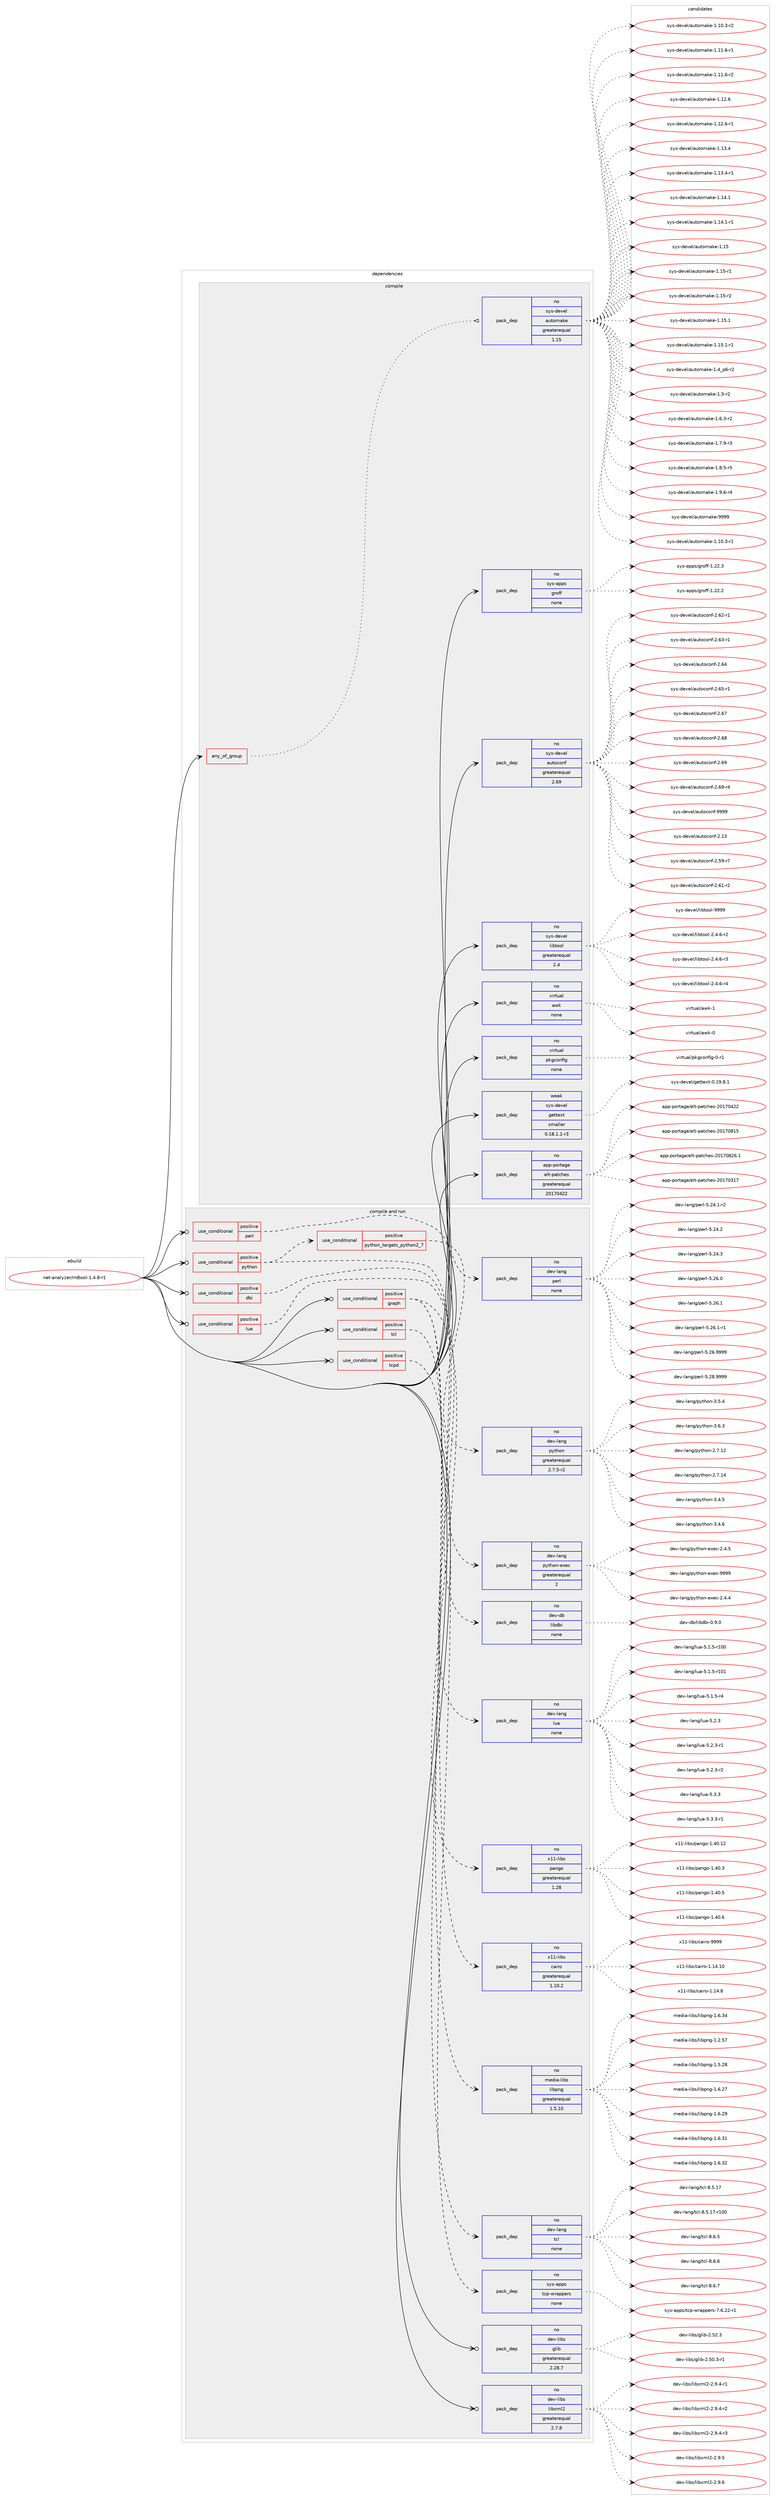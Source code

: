 digraph prolog {

# *************
# Graph options
# *************

newrank=true;
concentrate=true;
compound=true;
graph [rankdir=LR,fontname=Helvetica,fontsize=10,ranksep=1.5];#, ranksep=2.5, nodesep=0.2];
edge  [arrowhead=vee];
node  [fontname=Helvetica,fontsize=10];

# **********
# The ebuild
# **********

subgraph cluster_leftcol {
color=gray;
rank=same;
label=<<i>ebuild</i>>;
id [label="net-analyzer/rrdtool-1.4.8-r1", color=red, width=4, href="../net-analyzer/rrdtool-1.4.8-r1.svg"];
}

# ****************
# The dependencies
# ****************

subgraph cluster_midcol {
color=gray;
label=<<i>dependencies</i>>;
subgraph cluster_compile {
fillcolor="#eeeeee";
style=filled;
label=<<i>compile</i>>;
subgraph any6421 {
dependency403122 [label=<<TABLE BORDER="0" CELLBORDER="1" CELLSPACING="0" CELLPADDING="4"><TR><TD CELLPADDING="10">any_of_group</TD></TR></TABLE>>, shape=none, color=red];subgraph pack297144 {
dependency403123 [label=<<TABLE BORDER="0" CELLBORDER="1" CELLSPACING="0" CELLPADDING="4" WIDTH="220"><TR><TD ROWSPAN="6" CELLPADDING="30">pack_dep</TD></TR><TR><TD WIDTH="110">no</TD></TR><TR><TD>sys-devel</TD></TR><TR><TD>automake</TD></TR><TR><TD>greaterequal</TD></TR><TR><TD>1.15</TD></TR></TABLE>>, shape=none, color=blue];
}
dependency403122:e -> dependency403123:w [weight=20,style="dotted",arrowhead="oinv"];
}
id:e -> dependency403122:w [weight=20,style="solid",arrowhead="vee"];
subgraph pack297145 {
dependency403124 [label=<<TABLE BORDER="0" CELLBORDER="1" CELLSPACING="0" CELLPADDING="4" WIDTH="220"><TR><TD ROWSPAN="6" CELLPADDING="30">pack_dep</TD></TR><TR><TD WIDTH="110">no</TD></TR><TR><TD>app-portage</TD></TR><TR><TD>elt-patches</TD></TR><TR><TD>greaterequal</TD></TR><TR><TD>20170422</TD></TR></TABLE>>, shape=none, color=blue];
}
id:e -> dependency403124:w [weight=20,style="solid",arrowhead="vee"];
subgraph pack297146 {
dependency403125 [label=<<TABLE BORDER="0" CELLBORDER="1" CELLSPACING="0" CELLPADDING="4" WIDTH="220"><TR><TD ROWSPAN="6" CELLPADDING="30">pack_dep</TD></TR><TR><TD WIDTH="110">no</TD></TR><TR><TD>sys-apps</TD></TR><TR><TD>groff</TD></TR><TR><TD>none</TD></TR><TR><TD></TD></TR></TABLE>>, shape=none, color=blue];
}
id:e -> dependency403125:w [weight=20,style="solid",arrowhead="vee"];
subgraph pack297147 {
dependency403126 [label=<<TABLE BORDER="0" CELLBORDER="1" CELLSPACING="0" CELLPADDING="4" WIDTH="220"><TR><TD ROWSPAN="6" CELLPADDING="30">pack_dep</TD></TR><TR><TD WIDTH="110">no</TD></TR><TR><TD>sys-devel</TD></TR><TR><TD>autoconf</TD></TR><TR><TD>greaterequal</TD></TR><TR><TD>2.69</TD></TR></TABLE>>, shape=none, color=blue];
}
id:e -> dependency403126:w [weight=20,style="solid",arrowhead="vee"];
subgraph pack297148 {
dependency403127 [label=<<TABLE BORDER="0" CELLBORDER="1" CELLSPACING="0" CELLPADDING="4" WIDTH="220"><TR><TD ROWSPAN="6" CELLPADDING="30">pack_dep</TD></TR><TR><TD WIDTH="110">no</TD></TR><TR><TD>sys-devel</TD></TR><TR><TD>libtool</TD></TR><TR><TD>greaterequal</TD></TR><TR><TD>2.4</TD></TR></TABLE>>, shape=none, color=blue];
}
id:e -> dependency403127:w [weight=20,style="solid",arrowhead="vee"];
subgraph pack297149 {
dependency403128 [label=<<TABLE BORDER="0" CELLBORDER="1" CELLSPACING="0" CELLPADDING="4" WIDTH="220"><TR><TD ROWSPAN="6" CELLPADDING="30">pack_dep</TD></TR><TR><TD WIDTH="110">no</TD></TR><TR><TD>virtual</TD></TR><TR><TD>awk</TD></TR><TR><TD>none</TD></TR><TR><TD></TD></TR></TABLE>>, shape=none, color=blue];
}
id:e -> dependency403128:w [weight=20,style="solid",arrowhead="vee"];
subgraph pack297150 {
dependency403129 [label=<<TABLE BORDER="0" CELLBORDER="1" CELLSPACING="0" CELLPADDING="4" WIDTH="220"><TR><TD ROWSPAN="6" CELLPADDING="30">pack_dep</TD></TR><TR><TD WIDTH="110">no</TD></TR><TR><TD>virtual</TD></TR><TR><TD>pkgconfig</TD></TR><TR><TD>none</TD></TR><TR><TD></TD></TR></TABLE>>, shape=none, color=blue];
}
id:e -> dependency403129:w [weight=20,style="solid",arrowhead="vee"];
subgraph pack297151 {
dependency403130 [label=<<TABLE BORDER="0" CELLBORDER="1" CELLSPACING="0" CELLPADDING="4" WIDTH="220"><TR><TD ROWSPAN="6" CELLPADDING="30">pack_dep</TD></TR><TR><TD WIDTH="110">weak</TD></TR><TR><TD>sys-devel</TD></TR><TR><TD>gettext</TD></TR><TR><TD>smaller</TD></TR><TR><TD>0.18.1.1-r3</TD></TR></TABLE>>, shape=none, color=blue];
}
id:e -> dependency403130:w [weight=20,style="solid",arrowhead="vee"];
}
subgraph cluster_compileandrun {
fillcolor="#eeeeee";
style=filled;
label=<<i>compile and run</i>>;
subgraph cond99371 {
dependency403131 [label=<<TABLE BORDER="0" CELLBORDER="1" CELLSPACING="0" CELLPADDING="4"><TR><TD ROWSPAN="3" CELLPADDING="10">use_conditional</TD></TR><TR><TD>positive</TD></TR><TR><TD>dbi</TD></TR></TABLE>>, shape=none, color=red];
subgraph pack297152 {
dependency403132 [label=<<TABLE BORDER="0" CELLBORDER="1" CELLSPACING="0" CELLPADDING="4" WIDTH="220"><TR><TD ROWSPAN="6" CELLPADDING="30">pack_dep</TD></TR><TR><TD WIDTH="110">no</TD></TR><TR><TD>dev-db</TD></TR><TR><TD>libdbi</TD></TR><TR><TD>none</TD></TR><TR><TD></TD></TR></TABLE>>, shape=none, color=blue];
}
dependency403131:e -> dependency403132:w [weight=20,style="dashed",arrowhead="vee"];
}
id:e -> dependency403131:w [weight=20,style="solid",arrowhead="odotvee"];
subgraph cond99372 {
dependency403133 [label=<<TABLE BORDER="0" CELLBORDER="1" CELLSPACING="0" CELLPADDING="4"><TR><TD ROWSPAN="3" CELLPADDING="10">use_conditional</TD></TR><TR><TD>positive</TD></TR><TR><TD>graph</TD></TR></TABLE>>, shape=none, color=red];
subgraph pack297153 {
dependency403134 [label=<<TABLE BORDER="0" CELLBORDER="1" CELLSPACING="0" CELLPADDING="4" WIDTH="220"><TR><TD ROWSPAN="6" CELLPADDING="30">pack_dep</TD></TR><TR><TD WIDTH="110">no</TD></TR><TR><TD>media-libs</TD></TR><TR><TD>libpng</TD></TR><TR><TD>greaterequal</TD></TR><TR><TD>1.5.10</TD></TR></TABLE>>, shape=none, color=blue];
}
dependency403133:e -> dependency403134:w [weight=20,style="dashed",arrowhead="vee"];
subgraph pack297154 {
dependency403135 [label=<<TABLE BORDER="0" CELLBORDER="1" CELLSPACING="0" CELLPADDING="4" WIDTH="220"><TR><TD ROWSPAN="6" CELLPADDING="30">pack_dep</TD></TR><TR><TD WIDTH="110">no</TD></TR><TR><TD>x11-libs</TD></TR><TR><TD>cairo</TD></TR><TR><TD>greaterequal</TD></TR><TR><TD>1.10.2</TD></TR></TABLE>>, shape=none, color=blue];
}
dependency403133:e -> dependency403135:w [weight=20,style="dashed",arrowhead="vee"];
subgraph pack297155 {
dependency403136 [label=<<TABLE BORDER="0" CELLBORDER="1" CELLSPACING="0" CELLPADDING="4" WIDTH="220"><TR><TD ROWSPAN="6" CELLPADDING="30">pack_dep</TD></TR><TR><TD WIDTH="110">no</TD></TR><TR><TD>x11-libs</TD></TR><TR><TD>pango</TD></TR><TR><TD>greaterequal</TD></TR><TR><TD>1.28</TD></TR></TABLE>>, shape=none, color=blue];
}
dependency403133:e -> dependency403136:w [weight=20,style="dashed",arrowhead="vee"];
}
id:e -> dependency403133:w [weight=20,style="solid",arrowhead="odotvee"];
subgraph cond99373 {
dependency403137 [label=<<TABLE BORDER="0" CELLBORDER="1" CELLSPACING="0" CELLPADDING="4"><TR><TD ROWSPAN="3" CELLPADDING="10">use_conditional</TD></TR><TR><TD>positive</TD></TR><TR><TD>lua</TD></TR></TABLE>>, shape=none, color=red];
subgraph pack297156 {
dependency403138 [label=<<TABLE BORDER="0" CELLBORDER="1" CELLSPACING="0" CELLPADDING="4" WIDTH="220"><TR><TD ROWSPAN="6" CELLPADDING="30">pack_dep</TD></TR><TR><TD WIDTH="110">no</TD></TR><TR><TD>dev-lang</TD></TR><TR><TD>lua</TD></TR><TR><TD>none</TD></TR><TR><TD></TD></TR></TABLE>>, shape=none, color=blue];
}
dependency403137:e -> dependency403138:w [weight=20,style="dashed",arrowhead="vee"];
}
id:e -> dependency403137:w [weight=20,style="solid",arrowhead="odotvee"];
subgraph cond99374 {
dependency403139 [label=<<TABLE BORDER="0" CELLBORDER="1" CELLSPACING="0" CELLPADDING="4"><TR><TD ROWSPAN="3" CELLPADDING="10">use_conditional</TD></TR><TR><TD>positive</TD></TR><TR><TD>perl</TD></TR></TABLE>>, shape=none, color=red];
subgraph pack297157 {
dependency403140 [label=<<TABLE BORDER="0" CELLBORDER="1" CELLSPACING="0" CELLPADDING="4" WIDTH="220"><TR><TD ROWSPAN="6" CELLPADDING="30">pack_dep</TD></TR><TR><TD WIDTH="110">no</TD></TR><TR><TD>dev-lang</TD></TR><TR><TD>perl</TD></TR><TR><TD>none</TD></TR><TR><TD></TD></TR></TABLE>>, shape=none, color=blue];
}
dependency403139:e -> dependency403140:w [weight=20,style="dashed",arrowhead="vee"];
}
id:e -> dependency403139:w [weight=20,style="solid",arrowhead="odotvee"];
subgraph cond99375 {
dependency403141 [label=<<TABLE BORDER="0" CELLBORDER="1" CELLSPACING="0" CELLPADDING="4"><TR><TD ROWSPAN="3" CELLPADDING="10">use_conditional</TD></TR><TR><TD>positive</TD></TR><TR><TD>python</TD></TR></TABLE>>, shape=none, color=red];
subgraph cond99376 {
dependency403142 [label=<<TABLE BORDER="0" CELLBORDER="1" CELLSPACING="0" CELLPADDING="4"><TR><TD ROWSPAN="3" CELLPADDING="10">use_conditional</TD></TR><TR><TD>positive</TD></TR><TR><TD>python_targets_python2_7</TD></TR></TABLE>>, shape=none, color=red];
subgraph pack297158 {
dependency403143 [label=<<TABLE BORDER="0" CELLBORDER="1" CELLSPACING="0" CELLPADDING="4" WIDTH="220"><TR><TD ROWSPAN="6" CELLPADDING="30">pack_dep</TD></TR><TR><TD WIDTH="110">no</TD></TR><TR><TD>dev-lang</TD></TR><TR><TD>python</TD></TR><TR><TD>greaterequal</TD></TR><TR><TD>2.7.5-r2</TD></TR></TABLE>>, shape=none, color=blue];
}
dependency403142:e -> dependency403143:w [weight=20,style="dashed",arrowhead="vee"];
}
dependency403141:e -> dependency403142:w [weight=20,style="dashed",arrowhead="vee"];
subgraph pack297159 {
dependency403144 [label=<<TABLE BORDER="0" CELLBORDER="1" CELLSPACING="0" CELLPADDING="4" WIDTH="220"><TR><TD ROWSPAN="6" CELLPADDING="30">pack_dep</TD></TR><TR><TD WIDTH="110">no</TD></TR><TR><TD>dev-lang</TD></TR><TR><TD>python-exec</TD></TR><TR><TD>greaterequal</TD></TR><TR><TD>2</TD></TR></TABLE>>, shape=none, color=blue];
}
dependency403141:e -> dependency403144:w [weight=20,style="dashed",arrowhead="vee"];
}
id:e -> dependency403141:w [weight=20,style="solid",arrowhead="odotvee"];
subgraph cond99377 {
dependency403145 [label=<<TABLE BORDER="0" CELLBORDER="1" CELLSPACING="0" CELLPADDING="4"><TR><TD ROWSPAN="3" CELLPADDING="10">use_conditional</TD></TR><TR><TD>positive</TD></TR><TR><TD>tcl</TD></TR></TABLE>>, shape=none, color=red];
subgraph pack297160 {
dependency403146 [label=<<TABLE BORDER="0" CELLBORDER="1" CELLSPACING="0" CELLPADDING="4" WIDTH="220"><TR><TD ROWSPAN="6" CELLPADDING="30">pack_dep</TD></TR><TR><TD WIDTH="110">no</TD></TR><TR><TD>dev-lang</TD></TR><TR><TD>tcl</TD></TR><TR><TD>none</TD></TR><TR><TD></TD></TR></TABLE>>, shape=none, color=blue];
}
dependency403145:e -> dependency403146:w [weight=20,style="dashed",arrowhead="vee"];
}
id:e -> dependency403145:w [weight=20,style="solid",arrowhead="odotvee"];
subgraph cond99378 {
dependency403147 [label=<<TABLE BORDER="0" CELLBORDER="1" CELLSPACING="0" CELLPADDING="4"><TR><TD ROWSPAN="3" CELLPADDING="10">use_conditional</TD></TR><TR><TD>positive</TD></TR><TR><TD>tcpd</TD></TR></TABLE>>, shape=none, color=red];
subgraph pack297161 {
dependency403148 [label=<<TABLE BORDER="0" CELLBORDER="1" CELLSPACING="0" CELLPADDING="4" WIDTH="220"><TR><TD ROWSPAN="6" CELLPADDING="30">pack_dep</TD></TR><TR><TD WIDTH="110">no</TD></TR><TR><TD>sys-apps</TD></TR><TR><TD>tcp-wrappers</TD></TR><TR><TD>none</TD></TR><TR><TD></TD></TR></TABLE>>, shape=none, color=blue];
}
dependency403147:e -> dependency403148:w [weight=20,style="dashed",arrowhead="vee"];
}
id:e -> dependency403147:w [weight=20,style="solid",arrowhead="odotvee"];
subgraph pack297162 {
dependency403149 [label=<<TABLE BORDER="0" CELLBORDER="1" CELLSPACING="0" CELLPADDING="4" WIDTH="220"><TR><TD ROWSPAN="6" CELLPADDING="30">pack_dep</TD></TR><TR><TD WIDTH="110">no</TD></TR><TR><TD>dev-libs</TD></TR><TR><TD>glib</TD></TR><TR><TD>greaterequal</TD></TR><TR><TD>2.28.7</TD></TR></TABLE>>, shape=none, color=blue];
}
id:e -> dependency403149:w [weight=20,style="solid",arrowhead="odotvee"];
subgraph pack297163 {
dependency403150 [label=<<TABLE BORDER="0" CELLBORDER="1" CELLSPACING="0" CELLPADDING="4" WIDTH="220"><TR><TD ROWSPAN="6" CELLPADDING="30">pack_dep</TD></TR><TR><TD WIDTH="110">no</TD></TR><TR><TD>dev-libs</TD></TR><TR><TD>libxml2</TD></TR><TR><TD>greaterequal</TD></TR><TR><TD>2.7.8</TD></TR></TABLE>>, shape=none, color=blue];
}
id:e -> dependency403150:w [weight=20,style="solid",arrowhead="odotvee"];
}
subgraph cluster_run {
fillcolor="#eeeeee";
style=filled;
label=<<i>run</i>>;
}
}

# **************
# The candidates
# **************

subgraph cluster_choices {
rank=same;
color=gray;
label=<<i>candidates</i>>;

subgraph choice297144 {
color=black;
nodesep=1;
choice11512111545100101118101108479711711611110997107101454946494846514511449 [label="sys-devel/automake-1.10.3-r1", color=red, width=4,href="../sys-devel/automake-1.10.3-r1.svg"];
choice11512111545100101118101108479711711611110997107101454946494846514511450 [label="sys-devel/automake-1.10.3-r2", color=red, width=4,href="../sys-devel/automake-1.10.3-r2.svg"];
choice11512111545100101118101108479711711611110997107101454946494946544511449 [label="sys-devel/automake-1.11.6-r1", color=red, width=4,href="../sys-devel/automake-1.11.6-r1.svg"];
choice11512111545100101118101108479711711611110997107101454946494946544511450 [label="sys-devel/automake-1.11.6-r2", color=red, width=4,href="../sys-devel/automake-1.11.6-r2.svg"];
choice1151211154510010111810110847971171161111099710710145494649504654 [label="sys-devel/automake-1.12.6", color=red, width=4,href="../sys-devel/automake-1.12.6.svg"];
choice11512111545100101118101108479711711611110997107101454946495046544511449 [label="sys-devel/automake-1.12.6-r1", color=red, width=4,href="../sys-devel/automake-1.12.6-r1.svg"];
choice1151211154510010111810110847971171161111099710710145494649514652 [label="sys-devel/automake-1.13.4", color=red, width=4,href="../sys-devel/automake-1.13.4.svg"];
choice11512111545100101118101108479711711611110997107101454946495146524511449 [label="sys-devel/automake-1.13.4-r1", color=red, width=4,href="../sys-devel/automake-1.13.4-r1.svg"];
choice1151211154510010111810110847971171161111099710710145494649524649 [label="sys-devel/automake-1.14.1", color=red, width=4,href="../sys-devel/automake-1.14.1.svg"];
choice11512111545100101118101108479711711611110997107101454946495246494511449 [label="sys-devel/automake-1.14.1-r1", color=red, width=4,href="../sys-devel/automake-1.14.1-r1.svg"];
choice115121115451001011181011084797117116111109971071014549464953 [label="sys-devel/automake-1.15", color=red, width=4,href="../sys-devel/automake-1.15.svg"];
choice1151211154510010111810110847971171161111099710710145494649534511449 [label="sys-devel/automake-1.15-r1", color=red, width=4,href="../sys-devel/automake-1.15-r1.svg"];
choice1151211154510010111810110847971171161111099710710145494649534511450 [label="sys-devel/automake-1.15-r2", color=red, width=4,href="../sys-devel/automake-1.15-r2.svg"];
choice1151211154510010111810110847971171161111099710710145494649534649 [label="sys-devel/automake-1.15.1", color=red, width=4,href="../sys-devel/automake-1.15.1.svg"];
choice11512111545100101118101108479711711611110997107101454946495346494511449 [label="sys-devel/automake-1.15.1-r1", color=red, width=4,href="../sys-devel/automake-1.15.1-r1.svg"];
choice115121115451001011181011084797117116111109971071014549465295112544511450 [label="sys-devel/automake-1.4_p6-r2", color=red, width=4,href="../sys-devel/automake-1.4_p6-r2.svg"];
choice11512111545100101118101108479711711611110997107101454946534511450 [label="sys-devel/automake-1.5-r2", color=red, width=4,href="../sys-devel/automake-1.5-r2.svg"];
choice115121115451001011181011084797117116111109971071014549465446514511450 [label="sys-devel/automake-1.6.3-r2", color=red, width=4,href="../sys-devel/automake-1.6.3-r2.svg"];
choice115121115451001011181011084797117116111109971071014549465546574511451 [label="sys-devel/automake-1.7.9-r3", color=red, width=4,href="../sys-devel/automake-1.7.9-r3.svg"];
choice115121115451001011181011084797117116111109971071014549465646534511453 [label="sys-devel/automake-1.8.5-r5", color=red, width=4,href="../sys-devel/automake-1.8.5-r5.svg"];
choice115121115451001011181011084797117116111109971071014549465746544511452 [label="sys-devel/automake-1.9.6-r4", color=red, width=4,href="../sys-devel/automake-1.9.6-r4.svg"];
choice115121115451001011181011084797117116111109971071014557575757 [label="sys-devel/automake-9999", color=red, width=4,href="../sys-devel/automake-9999.svg"];
dependency403123:e -> choice11512111545100101118101108479711711611110997107101454946494846514511449:w [style=dotted,weight="100"];
dependency403123:e -> choice11512111545100101118101108479711711611110997107101454946494846514511450:w [style=dotted,weight="100"];
dependency403123:e -> choice11512111545100101118101108479711711611110997107101454946494946544511449:w [style=dotted,weight="100"];
dependency403123:e -> choice11512111545100101118101108479711711611110997107101454946494946544511450:w [style=dotted,weight="100"];
dependency403123:e -> choice1151211154510010111810110847971171161111099710710145494649504654:w [style=dotted,weight="100"];
dependency403123:e -> choice11512111545100101118101108479711711611110997107101454946495046544511449:w [style=dotted,weight="100"];
dependency403123:e -> choice1151211154510010111810110847971171161111099710710145494649514652:w [style=dotted,weight="100"];
dependency403123:e -> choice11512111545100101118101108479711711611110997107101454946495146524511449:w [style=dotted,weight="100"];
dependency403123:e -> choice1151211154510010111810110847971171161111099710710145494649524649:w [style=dotted,weight="100"];
dependency403123:e -> choice11512111545100101118101108479711711611110997107101454946495246494511449:w [style=dotted,weight="100"];
dependency403123:e -> choice115121115451001011181011084797117116111109971071014549464953:w [style=dotted,weight="100"];
dependency403123:e -> choice1151211154510010111810110847971171161111099710710145494649534511449:w [style=dotted,weight="100"];
dependency403123:e -> choice1151211154510010111810110847971171161111099710710145494649534511450:w [style=dotted,weight="100"];
dependency403123:e -> choice1151211154510010111810110847971171161111099710710145494649534649:w [style=dotted,weight="100"];
dependency403123:e -> choice11512111545100101118101108479711711611110997107101454946495346494511449:w [style=dotted,weight="100"];
dependency403123:e -> choice115121115451001011181011084797117116111109971071014549465295112544511450:w [style=dotted,weight="100"];
dependency403123:e -> choice11512111545100101118101108479711711611110997107101454946534511450:w [style=dotted,weight="100"];
dependency403123:e -> choice115121115451001011181011084797117116111109971071014549465446514511450:w [style=dotted,weight="100"];
dependency403123:e -> choice115121115451001011181011084797117116111109971071014549465546574511451:w [style=dotted,weight="100"];
dependency403123:e -> choice115121115451001011181011084797117116111109971071014549465646534511453:w [style=dotted,weight="100"];
dependency403123:e -> choice115121115451001011181011084797117116111109971071014549465746544511452:w [style=dotted,weight="100"];
dependency403123:e -> choice115121115451001011181011084797117116111109971071014557575757:w [style=dotted,weight="100"];
}
subgraph choice297145 {
color=black;
nodesep=1;
choice97112112451121111141169710310147101108116451129711699104101115455048495548514955 [label="app-portage/elt-patches-20170317", color=red, width=4,href="../app-portage/elt-patches-20170317.svg"];
choice97112112451121111141169710310147101108116451129711699104101115455048495548525050 [label="app-portage/elt-patches-20170422", color=red, width=4,href="../app-portage/elt-patches-20170422.svg"];
choice97112112451121111141169710310147101108116451129711699104101115455048495548564953 [label="app-portage/elt-patches-20170815", color=red, width=4,href="../app-portage/elt-patches-20170815.svg"];
choice971121124511211111411697103101471011081164511297116991041011154550484955485650544649 [label="app-portage/elt-patches-20170826.1", color=red, width=4,href="../app-portage/elt-patches-20170826.1.svg"];
dependency403124:e -> choice97112112451121111141169710310147101108116451129711699104101115455048495548514955:w [style=dotted,weight="100"];
dependency403124:e -> choice97112112451121111141169710310147101108116451129711699104101115455048495548525050:w [style=dotted,weight="100"];
dependency403124:e -> choice97112112451121111141169710310147101108116451129711699104101115455048495548564953:w [style=dotted,weight="100"];
dependency403124:e -> choice971121124511211111411697103101471011081164511297116991041011154550484955485650544649:w [style=dotted,weight="100"];
}
subgraph choice297146 {
color=black;
nodesep=1;
choice11512111545971121121154710311411110210245494650504650 [label="sys-apps/groff-1.22.2", color=red, width=4,href="../sys-apps/groff-1.22.2.svg"];
choice11512111545971121121154710311411110210245494650504651 [label="sys-apps/groff-1.22.3", color=red, width=4,href="../sys-apps/groff-1.22.3.svg"];
dependency403125:e -> choice11512111545971121121154710311411110210245494650504650:w [style=dotted,weight="100"];
dependency403125:e -> choice11512111545971121121154710311411110210245494650504651:w [style=dotted,weight="100"];
}
subgraph choice297147 {
color=black;
nodesep=1;
choice115121115451001011181011084797117116111991111101024550464951 [label="sys-devel/autoconf-2.13", color=red, width=4,href="../sys-devel/autoconf-2.13.svg"];
choice1151211154510010111810110847971171161119911111010245504653574511455 [label="sys-devel/autoconf-2.59-r7", color=red, width=4,href="../sys-devel/autoconf-2.59-r7.svg"];
choice1151211154510010111810110847971171161119911111010245504654494511450 [label="sys-devel/autoconf-2.61-r2", color=red, width=4,href="../sys-devel/autoconf-2.61-r2.svg"];
choice1151211154510010111810110847971171161119911111010245504654504511449 [label="sys-devel/autoconf-2.62-r1", color=red, width=4,href="../sys-devel/autoconf-2.62-r1.svg"];
choice1151211154510010111810110847971171161119911111010245504654514511449 [label="sys-devel/autoconf-2.63-r1", color=red, width=4,href="../sys-devel/autoconf-2.63-r1.svg"];
choice115121115451001011181011084797117116111991111101024550465452 [label="sys-devel/autoconf-2.64", color=red, width=4,href="../sys-devel/autoconf-2.64.svg"];
choice1151211154510010111810110847971171161119911111010245504654534511449 [label="sys-devel/autoconf-2.65-r1", color=red, width=4,href="../sys-devel/autoconf-2.65-r1.svg"];
choice115121115451001011181011084797117116111991111101024550465455 [label="sys-devel/autoconf-2.67", color=red, width=4,href="../sys-devel/autoconf-2.67.svg"];
choice115121115451001011181011084797117116111991111101024550465456 [label="sys-devel/autoconf-2.68", color=red, width=4,href="../sys-devel/autoconf-2.68.svg"];
choice115121115451001011181011084797117116111991111101024550465457 [label="sys-devel/autoconf-2.69", color=red, width=4,href="../sys-devel/autoconf-2.69.svg"];
choice1151211154510010111810110847971171161119911111010245504654574511452 [label="sys-devel/autoconf-2.69-r4", color=red, width=4,href="../sys-devel/autoconf-2.69-r4.svg"];
choice115121115451001011181011084797117116111991111101024557575757 [label="sys-devel/autoconf-9999", color=red, width=4,href="../sys-devel/autoconf-9999.svg"];
dependency403126:e -> choice115121115451001011181011084797117116111991111101024550464951:w [style=dotted,weight="100"];
dependency403126:e -> choice1151211154510010111810110847971171161119911111010245504653574511455:w [style=dotted,weight="100"];
dependency403126:e -> choice1151211154510010111810110847971171161119911111010245504654494511450:w [style=dotted,weight="100"];
dependency403126:e -> choice1151211154510010111810110847971171161119911111010245504654504511449:w [style=dotted,weight="100"];
dependency403126:e -> choice1151211154510010111810110847971171161119911111010245504654514511449:w [style=dotted,weight="100"];
dependency403126:e -> choice115121115451001011181011084797117116111991111101024550465452:w [style=dotted,weight="100"];
dependency403126:e -> choice1151211154510010111810110847971171161119911111010245504654534511449:w [style=dotted,weight="100"];
dependency403126:e -> choice115121115451001011181011084797117116111991111101024550465455:w [style=dotted,weight="100"];
dependency403126:e -> choice115121115451001011181011084797117116111991111101024550465456:w [style=dotted,weight="100"];
dependency403126:e -> choice115121115451001011181011084797117116111991111101024550465457:w [style=dotted,weight="100"];
dependency403126:e -> choice1151211154510010111810110847971171161119911111010245504654574511452:w [style=dotted,weight="100"];
dependency403126:e -> choice115121115451001011181011084797117116111991111101024557575757:w [style=dotted,weight="100"];
}
subgraph choice297148 {
color=black;
nodesep=1;
choice1151211154510010111810110847108105981161111111084550465246544511450 [label="sys-devel/libtool-2.4.6-r2", color=red, width=4,href="../sys-devel/libtool-2.4.6-r2.svg"];
choice1151211154510010111810110847108105981161111111084550465246544511451 [label="sys-devel/libtool-2.4.6-r3", color=red, width=4,href="../sys-devel/libtool-2.4.6-r3.svg"];
choice1151211154510010111810110847108105981161111111084550465246544511452 [label="sys-devel/libtool-2.4.6-r4", color=red, width=4,href="../sys-devel/libtool-2.4.6-r4.svg"];
choice1151211154510010111810110847108105981161111111084557575757 [label="sys-devel/libtool-9999", color=red, width=4,href="../sys-devel/libtool-9999.svg"];
dependency403127:e -> choice1151211154510010111810110847108105981161111111084550465246544511450:w [style=dotted,weight="100"];
dependency403127:e -> choice1151211154510010111810110847108105981161111111084550465246544511451:w [style=dotted,weight="100"];
dependency403127:e -> choice1151211154510010111810110847108105981161111111084550465246544511452:w [style=dotted,weight="100"];
dependency403127:e -> choice1151211154510010111810110847108105981161111111084557575757:w [style=dotted,weight="100"];
}
subgraph choice297149 {
color=black;
nodesep=1;
choice1181051141161179710847971191074548 [label="virtual/awk-0", color=red, width=4,href="../virtual/awk-0.svg"];
choice1181051141161179710847971191074549 [label="virtual/awk-1", color=red, width=4,href="../virtual/awk-1.svg"];
dependency403128:e -> choice1181051141161179710847971191074548:w [style=dotted,weight="100"];
dependency403128:e -> choice1181051141161179710847971191074549:w [style=dotted,weight="100"];
}
subgraph choice297150 {
color=black;
nodesep=1;
choice11810511411611797108471121071039911111010210510345484511449 [label="virtual/pkgconfig-0-r1", color=red, width=4,href="../virtual/pkgconfig-0-r1.svg"];
dependency403129:e -> choice11810511411611797108471121071039911111010210510345484511449:w [style=dotted,weight="100"];
}
subgraph choice297151 {
color=black;
nodesep=1;
choice1151211154510010111810110847103101116116101120116454846495746564649 [label="sys-devel/gettext-0.19.8.1", color=red, width=4,href="../sys-devel/gettext-0.19.8.1.svg"];
dependency403130:e -> choice1151211154510010111810110847103101116116101120116454846495746564649:w [style=dotted,weight="100"];
}
subgraph choice297152 {
color=black;
nodesep=1;
choice1001011184510098471081059810098105454846574648 [label="dev-db/libdbi-0.9.0", color=red, width=4,href="../dev-db/libdbi-0.9.0.svg"];
dependency403132:e -> choice1001011184510098471081059810098105454846574648:w [style=dotted,weight="100"];
}
subgraph choice297153 {
color=black;
nodesep=1;
choice109101100105974510810598115471081059811211010345494650465355 [label="media-libs/libpng-1.2.57", color=red, width=4,href="../media-libs/libpng-1.2.57.svg"];
choice109101100105974510810598115471081059811211010345494653465056 [label="media-libs/libpng-1.5.28", color=red, width=4,href="../media-libs/libpng-1.5.28.svg"];
choice109101100105974510810598115471081059811211010345494654465055 [label="media-libs/libpng-1.6.27", color=red, width=4,href="../media-libs/libpng-1.6.27.svg"];
choice109101100105974510810598115471081059811211010345494654465057 [label="media-libs/libpng-1.6.29", color=red, width=4,href="../media-libs/libpng-1.6.29.svg"];
choice109101100105974510810598115471081059811211010345494654465149 [label="media-libs/libpng-1.6.31", color=red, width=4,href="../media-libs/libpng-1.6.31.svg"];
choice109101100105974510810598115471081059811211010345494654465150 [label="media-libs/libpng-1.6.32", color=red, width=4,href="../media-libs/libpng-1.6.32.svg"];
choice109101100105974510810598115471081059811211010345494654465152 [label="media-libs/libpng-1.6.34", color=red, width=4,href="../media-libs/libpng-1.6.34.svg"];
dependency403134:e -> choice109101100105974510810598115471081059811211010345494650465355:w [style=dotted,weight="100"];
dependency403134:e -> choice109101100105974510810598115471081059811211010345494653465056:w [style=dotted,weight="100"];
dependency403134:e -> choice109101100105974510810598115471081059811211010345494654465055:w [style=dotted,weight="100"];
dependency403134:e -> choice109101100105974510810598115471081059811211010345494654465057:w [style=dotted,weight="100"];
dependency403134:e -> choice109101100105974510810598115471081059811211010345494654465149:w [style=dotted,weight="100"];
dependency403134:e -> choice109101100105974510810598115471081059811211010345494654465150:w [style=dotted,weight="100"];
dependency403134:e -> choice109101100105974510810598115471081059811211010345494654465152:w [style=dotted,weight="100"];
}
subgraph choice297154 {
color=black;
nodesep=1;
choice120494945108105981154799971051141114549464952464948 [label="x11-libs/cairo-1.14.10", color=red, width=4,href="../x11-libs/cairo-1.14.10.svg"];
choice1204949451081059811547999710511411145494649524656 [label="x11-libs/cairo-1.14.8", color=red, width=4,href="../x11-libs/cairo-1.14.8.svg"];
choice120494945108105981154799971051141114557575757 [label="x11-libs/cairo-9999", color=red, width=4,href="../x11-libs/cairo-9999.svg"];
dependency403135:e -> choice120494945108105981154799971051141114549464952464948:w [style=dotted,weight="100"];
dependency403135:e -> choice1204949451081059811547999710511411145494649524656:w [style=dotted,weight="100"];
dependency403135:e -> choice120494945108105981154799971051141114557575757:w [style=dotted,weight="100"];
}
subgraph choice297155 {
color=black;
nodesep=1;
choice1204949451081059811547112971101031114549465248464950 [label="x11-libs/pango-1.40.12", color=red, width=4,href="../x11-libs/pango-1.40.12.svg"];
choice12049494510810598115471129711010311145494652484651 [label="x11-libs/pango-1.40.3", color=red, width=4,href="../x11-libs/pango-1.40.3.svg"];
choice12049494510810598115471129711010311145494652484653 [label="x11-libs/pango-1.40.5", color=red, width=4,href="../x11-libs/pango-1.40.5.svg"];
choice12049494510810598115471129711010311145494652484654 [label="x11-libs/pango-1.40.6", color=red, width=4,href="../x11-libs/pango-1.40.6.svg"];
dependency403136:e -> choice1204949451081059811547112971101031114549465248464950:w [style=dotted,weight="100"];
dependency403136:e -> choice12049494510810598115471129711010311145494652484651:w [style=dotted,weight="100"];
dependency403136:e -> choice12049494510810598115471129711010311145494652484653:w [style=dotted,weight="100"];
dependency403136:e -> choice12049494510810598115471129711010311145494652484654:w [style=dotted,weight="100"];
}
subgraph choice297156 {
color=black;
nodesep=1;
choice1001011184510897110103471081179745534649465345114494848 [label="dev-lang/lua-5.1.5-r100", color=red, width=4,href="../dev-lang/lua-5.1.5-r100.svg"];
choice1001011184510897110103471081179745534649465345114494849 [label="dev-lang/lua-5.1.5-r101", color=red, width=4,href="../dev-lang/lua-5.1.5-r101.svg"];
choice100101118451089711010347108117974553464946534511452 [label="dev-lang/lua-5.1.5-r4", color=red, width=4,href="../dev-lang/lua-5.1.5-r4.svg"];
choice10010111845108971101034710811797455346504651 [label="dev-lang/lua-5.2.3", color=red, width=4,href="../dev-lang/lua-5.2.3.svg"];
choice100101118451089711010347108117974553465046514511449 [label="dev-lang/lua-5.2.3-r1", color=red, width=4,href="../dev-lang/lua-5.2.3-r1.svg"];
choice100101118451089711010347108117974553465046514511450 [label="dev-lang/lua-5.2.3-r2", color=red, width=4,href="../dev-lang/lua-5.2.3-r2.svg"];
choice10010111845108971101034710811797455346514651 [label="dev-lang/lua-5.3.3", color=red, width=4,href="../dev-lang/lua-5.3.3.svg"];
choice100101118451089711010347108117974553465146514511449 [label="dev-lang/lua-5.3.3-r1", color=red, width=4,href="../dev-lang/lua-5.3.3-r1.svg"];
dependency403138:e -> choice1001011184510897110103471081179745534649465345114494848:w [style=dotted,weight="100"];
dependency403138:e -> choice1001011184510897110103471081179745534649465345114494849:w [style=dotted,weight="100"];
dependency403138:e -> choice100101118451089711010347108117974553464946534511452:w [style=dotted,weight="100"];
dependency403138:e -> choice10010111845108971101034710811797455346504651:w [style=dotted,weight="100"];
dependency403138:e -> choice100101118451089711010347108117974553465046514511449:w [style=dotted,weight="100"];
dependency403138:e -> choice100101118451089711010347108117974553465046514511450:w [style=dotted,weight="100"];
dependency403138:e -> choice10010111845108971101034710811797455346514651:w [style=dotted,weight="100"];
dependency403138:e -> choice100101118451089711010347108117974553465146514511449:w [style=dotted,weight="100"];
}
subgraph choice297157 {
color=black;
nodesep=1;
choice100101118451089711010347112101114108455346505246494511450 [label="dev-lang/perl-5.24.1-r2", color=red, width=4,href="../dev-lang/perl-5.24.1-r2.svg"];
choice10010111845108971101034711210111410845534650524650 [label="dev-lang/perl-5.24.2", color=red, width=4,href="../dev-lang/perl-5.24.2.svg"];
choice10010111845108971101034711210111410845534650524651 [label="dev-lang/perl-5.24.3", color=red, width=4,href="../dev-lang/perl-5.24.3.svg"];
choice10010111845108971101034711210111410845534650544648 [label="dev-lang/perl-5.26.0", color=red, width=4,href="../dev-lang/perl-5.26.0.svg"];
choice10010111845108971101034711210111410845534650544649 [label="dev-lang/perl-5.26.1", color=red, width=4,href="../dev-lang/perl-5.26.1.svg"];
choice100101118451089711010347112101114108455346505446494511449 [label="dev-lang/perl-5.26.1-r1", color=red, width=4,href="../dev-lang/perl-5.26.1-r1.svg"];
choice10010111845108971101034711210111410845534650544657575757 [label="dev-lang/perl-5.26.9999", color=red, width=4,href="../dev-lang/perl-5.26.9999.svg"];
choice10010111845108971101034711210111410845534650564657575757 [label="dev-lang/perl-5.28.9999", color=red, width=4,href="../dev-lang/perl-5.28.9999.svg"];
dependency403140:e -> choice100101118451089711010347112101114108455346505246494511450:w [style=dotted,weight="100"];
dependency403140:e -> choice10010111845108971101034711210111410845534650524650:w [style=dotted,weight="100"];
dependency403140:e -> choice10010111845108971101034711210111410845534650524651:w [style=dotted,weight="100"];
dependency403140:e -> choice10010111845108971101034711210111410845534650544648:w [style=dotted,weight="100"];
dependency403140:e -> choice10010111845108971101034711210111410845534650544649:w [style=dotted,weight="100"];
dependency403140:e -> choice100101118451089711010347112101114108455346505446494511449:w [style=dotted,weight="100"];
dependency403140:e -> choice10010111845108971101034711210111410845534650544657575757:w [style=dotted,weight="100"];
dependency403140:e -> choice10010111845108971101034711210111410845534650564657575757:w [style=dotted,weight="100"];
}
subgraph choice297158 {
color=black;
nodesep=1;
choice10010111845108971101034711212111610411111045504655464950 [label="dev-lang/python-2.7.12", color=red, width=4,href="../dev-lang/python-2.7.12.svg"];
choice10010111845108971101034711212111610411111045504655464952 [label="dev-lang/python-2.7.14", color=red, width=4,href="../dev-lang/python-2.7.14.svg"];
choice100101118451089711010347112121116104111110455146524653 [label="dev-lang/python-3.4.5", color=red, width=4,href="../dev-lang/python-3.4.5.svg"];
choice100101118451089711010347112121116104111110455146524654 [label="dev-lang/python-3.4.6", color=red, width=4,href="../dev-lang/python-3.4.6.svg"];
choice100101118451089711010347112121116104111110455146534652 [label="dev-lang/python-3.5.4", color=red, width=4,href="../dev-lang/python-3.5.4.svg"];
choice100101118451089711010347112121116104111110455146544651 [label="dev-lang/python-3.6.3", color=red, width=4,href="../dev-lang/python-3.6.3.svg"];
dependency403143:e -> choice10010111845108971101034711212111610411111045504655464950:w [style=dotted,weight="100"];
dependency403143:e -> choice10010111845108971101034711212111610411111045504655464952:w [style=dotted,weight="100"];
dependency403143:e -> choice100101118451089711010347112121116104111110455146524653:w [style=dotted,weight="100"];
dependency403143:e -> choice100101118451089711010347112121116104111110455146524654:w [style=dotted,weight="100"];
dependency403143:e -> choice100101118451089711010347112121116104111110455146534652:w [style=dotted,weight="100"];
dependency403143:e -> choice100101118451089711010347112121116104111110455146544651:w [style=dotted,weight="100"];
}
subgraph choice297159 {
color=black;
nodesep=1;
choice1001011184510897110103471121211161041111104510112010199455046524652 [label="dev-lang/python-exec-2.4.4", color=red, width=4,href="../dev-lang/python-exec-2.4.4.svg"];
choice1001011184510897110103471121211161041111104510112010199455046524653 [label="dev-lang/python-exec-2.4.5", color=red, width=4,href="../dev-lang/python-exec-2.4.5.svg"];
choice10010111845108971101034711212111610411111045101120101994557575757 [label="dev-lang/python-exec-9999", color=red, width=4,href="../dev-lang/python-exec-9999.svg"];
dependency403144:e -> choice1001011184510897110103471121211161041111104510112010199455046524652:w [style=dotted,weight="100"];
dependency403144:e -> choice1001011184510897110103471121211161041111104510112010199455046524653:w [style=dotted,weight="100"];
dependency403144:e -> choice10010111845108971101034711212111610411111045101120101994557575757:w [style=dotted,weight="100"];
}
subgraph choice297160 {
color=black;
nodesep=1;
choice1001011184510897110103471169910845564653464955 [label="dev-lang/tcl-8.5.17", color=red, width=4,href="../dev-lang/tcl-8.5.17.svg"];
choice100101118451089711010347116991084556465346495545114494848 [label="dev-lang/tcl-8.5.17-r100", color=red, width=4,href="../dev-lang/tcl-8.5.17-r100.svg"];
choice10010111845108971101034711699108455646544653 [label="dev-lang/tcl-8.6.5", color=red, width=4,href="../dev-lang/tcl-8.6.5.svg"];
choice10010111845108971101034711699108455646544654 [label="dev-lang/tcl-8.6.6", color=red, width=4,href="../dev-lang/tcl-8.6.6.svg"];
choice10010111845108971101034711699108455646544655 [label="dev-lang/tcl-8.6.7", color=red, width=4,href="../dev-lang/tcl-8.6.7.svg"];
dependency403146:e -> choice1001011184510897110103471169910845564653464955:w [style=dotted,weight="100"];
dependency403146:e -> choice100101118451089711010347116991084556465346495545114494848:w [style=dotted,weight="100"];
dependency403146:e -> choice10010111845108971101034711699108455646544653:w [style=dotted,weight="100"];
dependency403146:e -> choice10010111845108971101034711699108455646544654:w [style=dotted,weight="100"];
dependency403146:e -> choice10010111845108971101034711699108455646544655:w [style=dotted,weight="100"];
}
subgraph choice297161 {
color=black;
nodesep=1;
choice115121115459711211211547116991124511911497112112101114115455546544650504511449 [label="sys-apps/tcp-wrappers-7.6.22-r1", color=red, width=4,href="../sys-apps/tcp-wrappers-7.6.22-r1.svg"];
dependency403148:e -> choice115121115459711211211547116991124511911497112112101114115455546544650504511449:w [style=dotted,weight="100"];
}
subgraph choice297162 {
color=black;
nodesep=1;
choice10010111845108105981154710310810598455046534846514511449 [label="dev-libs/glib-2.50.3-r1", color=red, width=4,href="../dev-libs/glib-2.50.3-r1.svg"];
choice1001011184510810598115471031081059845504653504651 [label="dev-libs/glib-2.52.3", color=red, width=4,href="../dev-libs/glib-2.52.3.svg"];
dependency403149:e -> choice10010111845108105981154710310810598455046534846514511449:w [style=dotted,weight="100"];
dependency403149:e -> choice1001011184510810598115471031081059845504653504651:w [style=dotted,weight="100"];
}
subgraph choice297163 {
color=black;
nodesep=1;
choice10010111845108105981154710810598120109108504550465746524511449 [label="dev-libs/libxml2-2.9.4-r1", color=red, width=4,href="../dev-libs/libxml2-2.9.4-r1.svg"];
choice10010111845108105981154710810598120109108504550465746524511450 [label="dev-libs/libxml2-2.9.4-r2", color=red, width=4,href="../dev-libs/libxml2-2.9.4-r2.svg"];
choice10010111845108105981154710810598120109108504550465746524511451 [label="dev-libs/libxml2-2.9.4-r3", color=red, width=4,href="../dev-libs/libxml2-2.9.4-r3.svg"];
choice1001011184510810598115471081059812010910850455046574653 [label="dev-libs/libxml2-2.9.5", color=red, width=4,href="../dev-libs/libxml2-2.9.5.svg"];
choice1001011184510810598115471081059812010910850455046574654 [label="dev-libs/libxml2-2.9.6", color=red, width=4,href="../dev-libs/libxml2-2.9.6.svg"];
dependency403150:e -> choice10010111845108105981154710810598120109108504550465746524511449:w [style=dotted,weight="100"];
dependency403150:e -> choice10010111845108105981154710810598120109108504550465746524511450:w [style=dotted,weight="100"];
dependency403150:e -> choice10010111845108105981154710810598120109108504550465746524511451:w [style=dotted,weight="100"];
dependency403150:e -> choice1001011184510810598115471081059812010910850455046574653:w [style=dotted,weight="100"];
dependency403150:e -> choice1001011184510810598115471081059812010910850455046574654:w [style=dotted,weight="100"];
}
}

}
